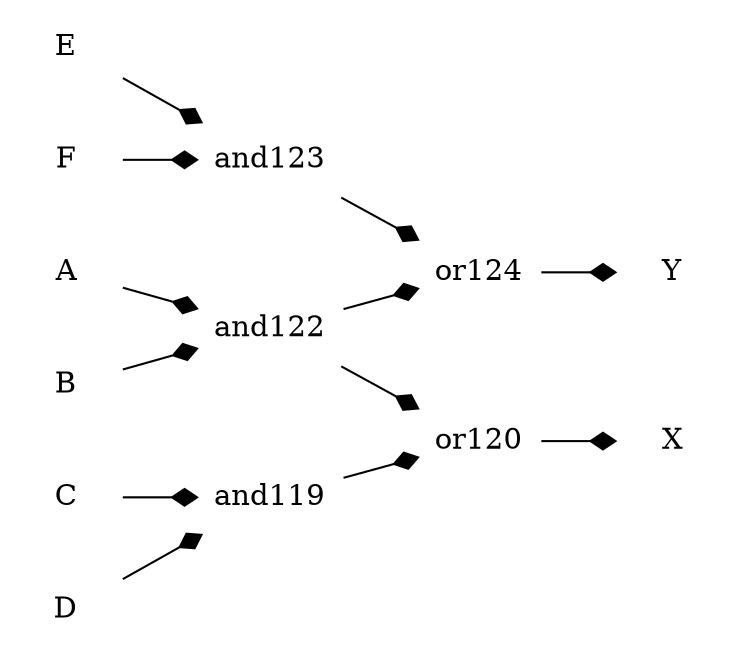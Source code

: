 digraph g {
    // header
    rankdir=LR;
    margin=0.01;
    node [shape="plaintext"];
    edge [arrowhead="diamond"];
    // circuit 
    var101[label="X"];
    var109[label="Y"];
    or120 [label="or120", image="gates/or_noleads.png"];
    and122 [label="and122", image="gates/and_noleads.png"];
    and123 [label="and123", image="gates/and_noleads.png"];
    and119 [label="and119", image="gates/and_noleads.png"];
    or124 [label="or124", image="gates/or_noleads.png"];
    var110[label="A"];
    var111[label="B"];
    var105[label="C"];
    var106[label="D"];
    var113[label="E"];
    var114[label="F"];
    var110 -> and122 ;
    var111 -> and122 ;
    var105 -> and119 ;
    var106 -> and119 ;
    and122 -> or120 ;
    and119 -> or120 ;
    or120 -> var101 ;
    var113 -> and123 ;
    var114 -> and123 ;
    and122 -> or124 ;
    and123 -> or124 ;
    or124 -> var109 ;
}
